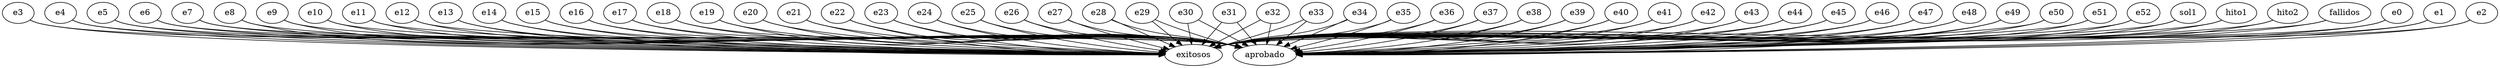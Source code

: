 strict digraph "" {
	hito1 -> exitosos;
	hito1 -> aprobado;
	hito2 -> exitosos;
	hito2 -> aprobado;
	fallidos -> exitosos;
	fallidos -> aprobado;
	e0 -> exitosos;
	e0 -> aprobado;
	e1 -> exitosos;
	e1 -> aprobado;
	e2 -> exitosos;
	e2 -> aprobado;
	e3 -> exitosos;
	e3 -> aprobado;
	e4 -> exitosos;
	e4 -> aprobado;
	e5 -> exitosos;
	e5 -> aprobado;
	e6 -> exitosos;
	e6 -> aprobado;
	e7 -> exitosos;
	e7 -> aprobado;
	e8 -> exitosos;
	e8 -> aprobado;
	e9 -> exitosos;
	e9 -> aprobado;
	e10 -> exitosos;
	e10 -> aprobado;
	e11 -> exitosos;
	e11 -> aprobado;
	e12 -> exitosos;
	e12 -> aprobado;
	e13 -> exitosos;
	e13 -> aprobado;
	e14 -> exitosos;
	e14 -> aprobado;
	e15 -> exitosos;
	e15 -> aprobado;
	e16 -> exitosos;
	e16 -> aprobado;
	e17 -> exitosos;
	e17 -> aprobado;
	e18 -> exitosos;
	e18 -> aprobado;
	e19 -> exitosos;
	e19 -> aprobado;
	e20 -> exitosos;
	e20 -> aprobado;
	e21 -> exitosos;
	e21 -> aprobado;
	e22 -> exitosos;
	e22 -> aprobado;
	e23 -> exitosos;
	e23 -> aprobado;
	e24 -> exitosos;
	e24 -> aprobado;
	e25 -> exitosos;
	e25 -> aprobado;
	e26 -> exitosos;
	e26 -> aprobado;
	e27 -> exitosos;
	e27 -> aprobado;
	e28 -> exitosos;
	e28 -> aprobado;
	e29 -> exitosos;
	e29 -> aprobado;
	e30 -> exitosos;
	e30 -> aprobado;
	e31 -> exitosos;
	e31 -> aprobado;
	e32 -> exitosos;
	e32 -> aprobado;
	e33 -> exitosos;
	e33 -> aprobado;
	e34 -> exitosos;
	e34 -> aprobado;
	e35 -> exitosos;
	e35 -> aprobado;
	e36 -> exitosos;
	e36 -> aprobado;
	e37 -> exitosos;
	e37 -> aprobado;
	e38 -> exitosos;
	e38 -> aprobado;
	e39 -> exitosos;
	e39 -> aprobado;
	e40 -> exitosos;
	e40 -> aprobado;
	e41 -> exitosos;
	e41 -> aprobado;
	e42 -> exitosos;
	e42 -> aprobado;
	e43 -> exitosos;
	e43 -> aprobado;
	e44 -> exitosos;
	e44 -> aprobado;
	e45 -> exitosos;
	e45 -> aprobado;
	e46 -> exitosos;
	e46 -> aprobado;
	e47 -> exitosos;
	e47 -> aprobado;
	e48 -> exitosos;
	e48 -> aprobado;
	e49 -> exitosos;
	e49 -> aprobado;
	e50 -> exitosos;
	e50 -> aprobado;
	e51 -> exitosos;
	e51 -> aprobado;
	e52 -> exitosos;
	e52 -> aprobado;
	sol1 -> exitosos;
	sol1 -> aprobado;
}
